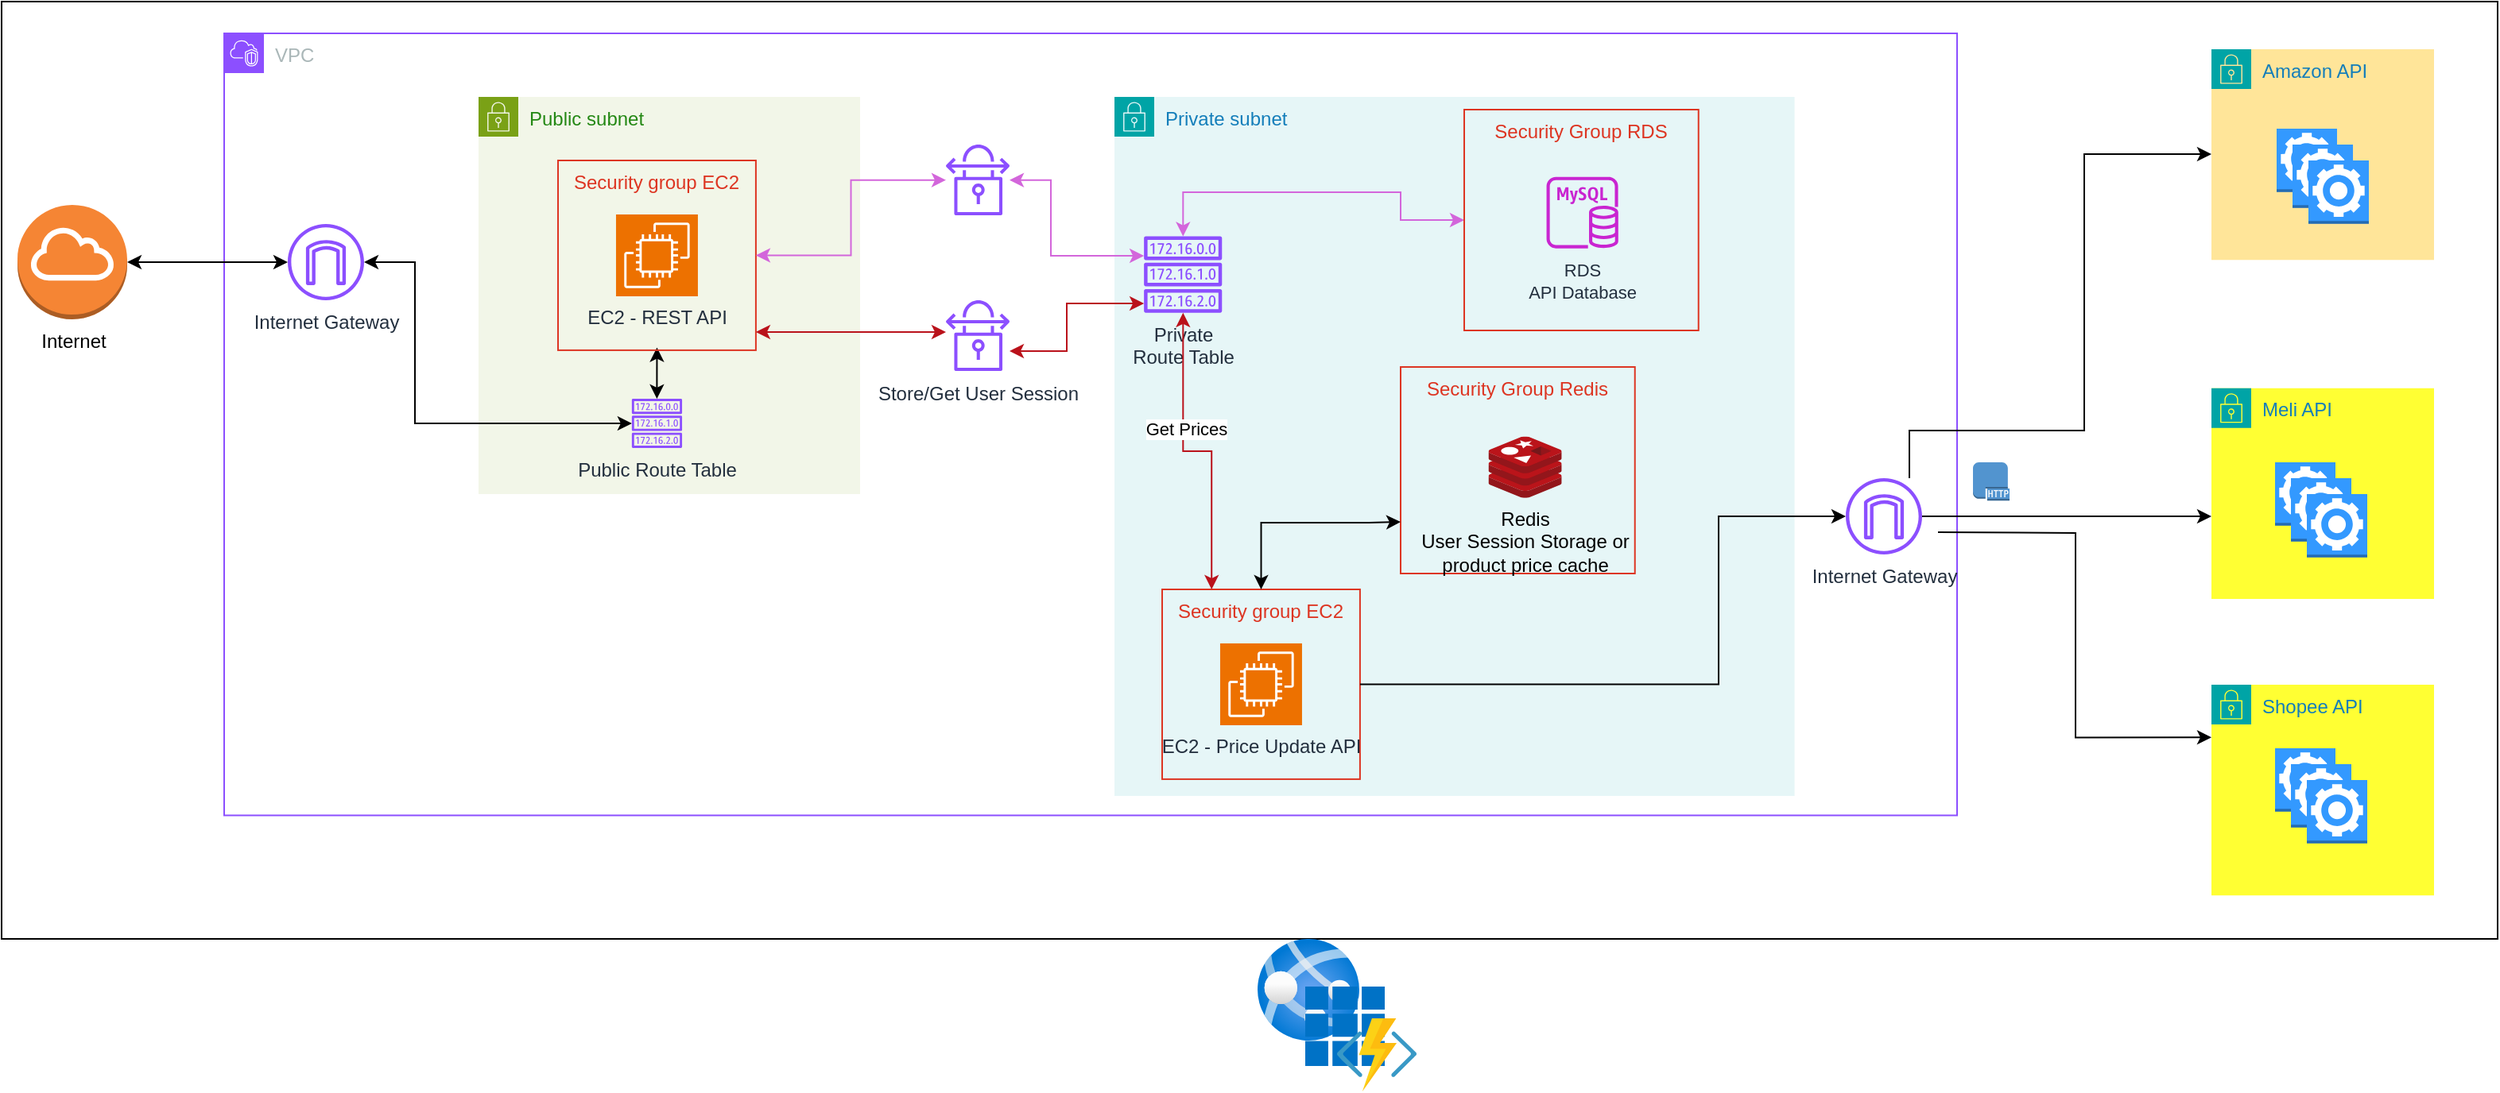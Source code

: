 <mxfile version="24.7.17" pages="2">
  <diagram name="Copy of Página-1" id="vvUramcGbmhrqCRNin2m">
    <mxGraphModel dx="2245" dy="838" grid="1" gridSize="10" guides="1" tooltips="1" connect="1" arrows="1" fold="1" page="1" pageScale="1" pageWidth="827" pageHeight="1169" math="0" shadow="0">
      <root>
        <mxCell id="LavjUEa0YcaGuKOyNnuo-0" />
        <mxCell id="LavjUEa0YcaGuKOyNnuo-1" parent="LavjUEa0YcaGuKOyNnuo-0" />
        <mxCell id="LavjUEa0YcaGuKOyNnuo-2" value="" style="rounded=0;whiteSpace=wrap;html=1;" parent="LavjUEa0YcaGuKOyNnuo-1" vertex="1">
          <mxGeometry x="-180" y="20" width="1570" height="590" as="geometry" />
        </mxCell>
        <mxCell id="LavjUEa0YcaGuKOyNnuo-3" value="VPC" style="points=[[0,0],[0.25,0],[0.5,0],[0.75,0],[1,0],[1,0.25],[1,0.5],[1,0.75],[1,1],[0.75,1],[0.5,1],[0.25,1],[0,1],[0,0.75],[0,0.5],[0,0.25]];outlineConnect=0;gradientColor=none;html=1;whiteSpace=wrap;fontSize=12;fontStyle=0;container=1;pointerEvents=0;collapsible=0;recursiveResize=0;shape=mxgraph.aws4.group;grIcon=mxgraph.aws4.group_vpc2;strokeColor=#8C4FFF;fillColor=default;verticalAlign=top;align=left;spacingLeft=30;fontColor=#AAB7B8;dashed=0;" parent="LavjUEa0YcaGuKOyNnuo-1" vertex="1">
          <mxGeometry x="-40" y="40" width="1090" height="492.26" as="geometry" />
        </mxCell>
        <mxCell id="LavjUEa0YcaGuKOyNnuo-4" value="Public subnet" style="points=[[0,0],[0.25,0],[0.5,0],[0.75,0],[1,0],[1,0.25],[1,0.5],[1,0.75],[1,1],[0.75,1],[0.5,1],[0.25,1],[0,1],[0,0.75],[0,0.5],[0,0.25]];outlineConnect=0;gradientColor=none;html=1;whiteSpace=wrap;fontSize=12;fontStyle=0;container=0;pointerEvents=0;collapsible=0;recursiveResize=0;shape=mxgraph.aws4.group;grIcon=mxgraph.aws4.group_security_group;grStroke=0;strokeColor=#7AA116;fillColor=#F2F6E8;verticalAlign=top;align=left;spacingLeft=30;fontColor=#248814;dashed=0;" parent="LavjUEa0YcaGuKOyNnuo-3" vertex="1">
          <mxGeometry x="160" y="40" width="240" height="250" as="geometry" />
        </mxCell>
        <mxCell id="LavjUEa0YcaGuKOyNnuo-5" value="Internet Gateway" style="sketch=0;outlineConnect=0;fontColor=#232F3E;gradientColor=none;fillColor=#8C4FFF;strokeColor=none;dashed=0;verticalLabelPosition=bottom;verticalAlign=top;align=center;html=1;fontSize=12;fontStyle=0;aspect=fixed;pointerEvents=1;shape=mxgraph.aws4.internet_gateway;" parent="LavjUEa0YcaGuKOyNnuo-3" vertex="1">
          <mxGeometry x="40" y="120" width="48" height="48" as="geometry" />
        </mxCell>
        <mxCell id="LavjUEa0YcaGuKOyNnuo-6" value="" style="edgeStyle=orthogonalEdgeStyle;rounded=0;orthogonalLoop=1;jettySize=auto;html=1;entryX=0.5;entryY=0.986;entryDx=0;entryDy=0;entryPerimeter=0;startArrow=classic;startFill=1;" parent="LavjUEa0YcaGuKOyNnuo-3" source="LavjUEa0YcaGuKOyNnuo-8" target="LavjUEa0YcaGuKOyNnuo-18" edge="1">
          <mxGeometry relative="1" as="geometry" />
        </mxCell>
        <mxCell id="LavjUEa0YcaGuKOyNnuo-7" value="" style="edgeStyle=orthogonalEdgeStyle;rounded=0;orthogonalLoop=1;jettySize=auto;html=1;startArrow=classic;startFill=1;" parent="LavjUEa0YcaGuKOyNnuo-3" source="LavjUEa0YcaGuKOyNnuo-8" target="LavjUEa0YcaGuKOyNnuo-5" edge="1">
          <mxGeometry relative="1" as="geometry">
            <mxPoint x="201.89" y="245.485" as="targetPoint" />
            <Array as="points">
              <mxPoint x="120" y="246" />
              <mxPoint x="120" y="144" />
            </Array>
          </mxGeometry>
        </mxCell>
        <mxCell id="LavjUEa0YcaGuKOyNnuo-8" value="Public Route Table" style="sketch=0;outlineConnect=0;fontColor=#232F3E;gradientColor=none;fillColor=#8C4FFF;strokeColor=none;dashed=0;verticalLabelPosition=bottom;verticalAlign=top;align=center;html=1;fontSize=12;fontStyle=0;aspect=fixed;pointerEvents=1;shape=mxgraph.aws4.route_table;" parent="LavjUEa0YcaGuKOyNnuo-3" vertex="1">
          <mxGeometry x="256.34" y="230" width="31.78" height="30.97" as="geometry" />
        </mxCell>
        <mxCell id="LavjUEa0YcaGuKOyNnuo-9" value="" style="group" parent="LavjUEa0YcaGuKOyNnuo-3" vertex="1" connectable="0">
          <mxGeometry x="560" y="40" width="427.78" height="440" as="geometry" />
        </mxCell>
        <mxCell id="LavjUEa0YcaGuKOyNnuo-10" value="Private subnet" style="points=[[0,0],[0.25,0],[0.5,0],[0.75,0],[1,0],[1,0.25],[1,0.5],[1,0.75],[1,1],[0.75,1],[0.5,1],[0.25,1],[0,1],[0,0.75],[0,0.5],[0,0.25]];outlineConnect=0;gradientColor=none;html=1;whiteSpace=wrap;fontSize=12;fontStyle=0;container=0;pointerEvents=0;collapsible=0;recursiveResize=0;shape=mxgraph.aws4.group;grIcon=mxgraph.aws4.group_security_group;grStroke=0;strokeColor=#00A4A6;fillColor=#E6F6F7;verticalAlign=top;align=left;spacingLeft=30;fontColor=#147EBA;dashed=0;" parent="LavjUEa0YcaGuKOyNnuo-9" vertex="1">
          <mxGeometry width="427.78" height="440" as="geometry" />
        </mxCell>
        <mxCell id="LavjUEa0YcaGuKOyNnuo-11" value="" style="edgeStyle=orthogonalEdgeStyle;rounded=0;orthogonalLoop=1;jettySize=auto;html=1;entryX=0;entryY=0.5;entryDx=0;entryDy=0;startArrow=classic;startFill=1;strokeColor=#d366db;" parent="LavjUEa0YcaGuKOyNnuo-9" source="LavjUEa0YcaGuKOyNnuo-12" target="LavjUEa0YcaGuKOyNnuo-14" edge="1">
          <mxGeometry relative="1" as="geometry">
            <Array as="points">
              <mxPoint x="43" y="60" />
              <mxPoint x="180" y="60" />
            </Array>
          </mxGeometry>
        </mxCell>
        <mxCell id="LavjUEa0YcaGuKOyNnuo-12" value="Private &lt;br&gt;Route Table" style="sketch=0;outlineConnect=0;fontColor=#232F3E;gradientColor=none;fillColor=#8C4FFF;strokeColor=none;dashed=0;verticalLabelPosition=bottom;verticalAlign=top;align=center;html=1;fontSize=12;fontStyle=0;aspect=fixed;pointerEvents=1;shape=mxgraph.aws4.route_table;points=[];" parent="LavjUEa0YcaGuKOyNnuo-9" vertex="1">
          <mxGeometry x="18.421" y="87.79" width="49.35" height="48.088" as="geometry" />
        </mxCell>
        <mxCell id="LavjUEa0YcaGuKOyNnuo-13" value="" style="group" parent="LavjUEa0YcaGuKOyNnuo-9" vertex="1" connectable="0">
          <mxGeometry x="219.997" y="20.0" width="176.842" height="131.34" as="geometry" />
        </mxCell>
        <mxCell id="LavjUEa0YcaGuKOyNnuo-14" value="Security Group RDS" style="fillColor=none;strokeColor=#DD3522;verticalAlign=top;fontStyle=0;fontColor=#DD3522;whiteSpace=wrap;html=1;" parent="LavjUEa0YcaGuKOyNnuo-13" vertex="1">
          <mxGeometry y="-12" width="147.368" height="139" as="geometry" />
        </mxCell>
        <mxCell id="LavjUEa0YcaGuKOyNnuo-15" value="&lt;font style=&quot;font-size: 11px;&quot;&gt;RDS &lt;br&gt;API Database&lt;/font&gt;" style="sketch=0;outlineConnect=0;fontColor=#232F3E;gradientColor=none;fillColor=#C925D1;strokeColor=none;dashed=0;verticalLabelPosition=bottom;verticalAlign=top;align=center;html=1;fontSize=12;fontStyle=0;aspect=fixed;pointerEvents=1;shape=mxgraph.aws4.rds_mysql_instance;" parent="LavjUEa0YcaGuKOyNnuo-13" vertex="1">
          <mxGeometry x="51.771" y="30.264" width="45.132" height="45.132" as="geometry" />
        </mxCell>
        <mxCell id="cc2oBQzD4yiiqLEr-VID-1" value="" style="group" parent="LavjUEa0YcaGuKOyNnuo-9" vertex="1" connectable="0">
          <mxGeometry x="179.996" y="180" width="175" height="120" as="geometry" />
        </mxCell>
        <mxCell id="cc2oBQzD4yiiqLEr-VID-2" value="Security Group Redis" style="fillColor=none;strokeColor=#DD3522;verticalAlign=top;fontStyle=0;fontColor=#DD3522;whiteSpace=wrap;html=1;" parent="cc2oBQzD4yiiqLEr-VID-1" vertex="1">
          <mxGeometry y="-10" width="147.368" height="130" as="geometry" />
        </mxCell>
        <mxCell id="cc2oBQzD4yiiqLEr-VID-6" value="Redis&lt;div&gt;User Session Storage or&lt;br&gt;product price cache&lt;/div&gt;" style="image;sketch=0;aspect=fixed;html=1;points=[];align=center;fontSize=12;image=img/lib/mscae/Cache_Redis_Product.svg;labelBackgroundColor=none;" parent="cc2oBQzD4yiiqLEr-VID-1" vertex="1">
          <mxGeometry x="55.265" y="33.72" width="46.053" height="38.684" as="geometry" />
        </mxCell>
        <mxCell id="LavjUEa0YcaGuKOyNnuo-17" value="" style="group" parent="LavjUEa0YcaGuKOyNnuo-3" vertex="1" connectable="0">
          <mxGeometry x="210" y="80" width="150" height="119.45" as="geometry" />
        </mxCell>
        <mxCell id="LavjUEa0YcaGuKOyNnuo-18" value="Security group EC2" style="fillColor=none;strokeColor=#DD3522;verticalAlign=top;fontStyle=0;fontColor=#DD3522;whiteSpace=wrap;html=1;" parent="LavjUEa0YcaGuKOyNnuo-17" vertex="1">
          <mxGeometry width="124.45" height="119.45" as="geometry" />
        </mxCell>
        <mxCell id="LavjUEa0YcaGuKOyNnuo-19" value="EC2 - REST API" style="sketch=0;points=[[0,0,0],[0.25,0,0],[0.5,0,0],[0.75,0,0],[1,0,0],[0,1,0],[0.25,1,0],[0.5,1,0],[0.75,1,0],[1,1,0],[0,0.25,0],[0,0.5,0],[0,0.75,0],[1,0.25,0],[1,0.5,0],[1,0.75,0]];outlineConnect=0;fontColor=#232F3E;fillColor=#ED7100;strokeColor=#ffffff;dashed=0;verticalLabelPosition=bottom;verticalAlign=top;align=center;html=1;fontSize=12;fontStyle=0;aspect=fixed;shape=mxgraph.aws4.resourceIcon;resIcon=mxgraph.aws4.ec2;" parent="LavjUEa0YcaGuKOyNnuo-17" vertex="1">
          <mxGeometry x="36.478" y="33.981" width="51.497" height="51.497" as="geometry" />
        </mxCell>
        <mxCell id="CtQMmVy4rFtMCwkE12QE-0" value="" style="shape=image;verticalLabelPosition=bottom;labelBackgroundColor=default;verticalAlign=top;aspect=fixed;imageAspect=0;image=https://miro.medium.com/v2/resize:fit:600/1*i2skbfmDsHayHhqPfwt6pA.png;" vertex="1" parent="LavjUEa0YcaGuKOyNnuo-17">
          <mxGeometry x="100" y="-20" width="50" height="50" as="geometry" />
        </mxCell>
        <mxCell id="LavjUEa0YcaGuKOyNnuo-20" value="" style="edgeStyle=orthogonalEdgeStyle;rounded=0;orthogonalLoop=1;jettySize=auto;html=1;strokeColor=#ba121b;align=center;verticalAlign=middle;fontFamily=Helvetica;fontSize=11;fontColor=default;labelBackgroundColor=default;startArrow=classic;startFill=1;endArrow=classic;endFill=1;" parent="LavjUEa0YcaGuKOyNnuo-3" source="CtQMmVy4rFtMCwkE12QE-2" target="LavjUEa0YcaGuKOyNnuo-18" edge="1">
          <mxGeometry relative="1" as="geometry">
            <Array as="points">
              <mxPoint x="360" y="188" />
              <mxPoint x="360" y="188" />
            </Array>
          </mxGeometry>
        </mxCell>
        <mxCell id="LavjUEa0YcaGuKOyNnuo-21" value="" style="edgeStyle=orthogonalEdgeStyle;rounded=0;orthogonalLoop=1;jettySize=auto;html=1;strokeColor=#d366db;align=center;verticalAlign=middle;fontFamily=Helvetica;fontSize=11;fontColor=default;labelBackgroundColor=default;startArrow=classic;startFill=1;endArrow=classic;" parent="LavjUEa0YcaGuKOyNnuo-3" source="LavjUEa0YcaGuKOyNnuo-22" target="LavjUEa0YcaGuKOyNnuo-12" edge="1">
          <mxGeometry relative="1" as="geometry">
            <Array as="points">
              <mxPoint x="520" y="92" />
              <mxPoint x="520" y="140" />
            </Array>
          </mxGeometry>
        </mxCell>
        <mxCell id="CtQMmVy4rFtMCwkE12QE-1" value="" style="edgeStyle=orthogonalEdgeStyle;rounded=0;orthogonalLoop=1;jettySize=auto;html=1;entryX=1;entryY=0.5;entryDx=0;entryDy=0;strokeColor=#d366db;align=center;verticalAlign=middle;fontFamily=Helvetica;fontSize=11;fontColor=default;labelBackgroundColor=default;startArrow=classic;startFill=1;endArrow=classic;" edge="1" parent="LavjUEa0YcaGuKOyNnuo-3" source="LavjUEa0YcaGuKOyNnuo-22" target="LavjUEa0YcaGuKOyNnuo-18">
          <mxGeometry relative="1" as="geometry" />
        </mxCell>
        <mxCell id="LavjUEa0YcaGuKOyNnuo-22" value="" style="sketch=0;outlineConnect=0;fontColor=#232F3E;gradientColor=none;fillColor=#8C4FFF;strokeColor=none;dashed=0;verticalLabelPosition=bottom;verticalAlign=top;align=center;html=1;fontSize=12;fontStyle=0;aspect=fixed;pointerEvents=1;shape=mxgraph.aws4.vpn_connection;" parent="LavjUEa0YcaGuKOyNnuo-3" vertex="1">
          <mxGeometry x="454" y="70.0" width="40" height="44.57" as="geometry" />
        </mxCell>
        <mxCell id="CtQMmVy4rFtMCwkE12QE-2" value="Store/Get User Session" style="sketch=0;outlineConnect=0;fontColor=#232F3E;gradientColor=none;fillColor=#8C4FFF;strokeColor=none;dashed=0;verticalLabelPosition=bottom;verticalAlign=top;align=center;html=1;fontSize=12;fontStyle=0;aspect=fixed;pointerEvents=1;shape=mxgraph.aws4.vpn_connection;" vertex="1" parent="LavjUEa0YcaGuKOyNnuo-3">
          <mxGeometry x="454" y="168.0" width="40" height="44.57" as="geometry" />
        </mxCell>
        <mxCell id="CtQMmVy4rFtMCwkE12QE-3" value="" style="edgeStyle=orthogonalEdgeStyle;rounded=0;orthogonalLoop=1;jettySize=auto;html=1;startArrow=classic;startFill=1;endArrow=classic;endFill=1;strokeColor=#ba121b;" edge="1" parent="LavjUEa0YcaGuKOyNnuo-3" source="LavjUEa0YcaGuKOyNnuo-12" target="CtQMmVy4rFtMCwkE12QE-2">
          <mxGeometry relative="1" as="geometry">
            <mxPoint x="539" y="192" as="sourcePoint" />
            <mxPoint x="294" y="230" as="targetPoint" />
            <Array as="points">
              <mxPoint x="530" y="170" />
              <mxPoint x="530" y="200" />
            </Array>
          </mxGeometry>
        </mxCell>
        <mxCell id="LavjUEa0YcaGuKOyNnuo-23" value="" style="edgeStyle=orthogonalEdgeStyle;rounded=0;orthogonalLoop=1;jettySize=auto;html=1;startArrow=classic;startFill=1;" parent="LavjUEa0YcaGuKOyNnuo-1" source="LavjUEa0YcaGuKOyNnuo-24" target="LavjUEa0YcaGuKOyNnuo-5" edge="1">
          <mxGeometry relative="1" as="geometry">
            <mxPoint x="-61" y="226" as="targetPoint" />
          </mxGeometry>
        </mxCell>
        <mxCell id="LavjUEa0YcaGuKOyNnuo-24" value="Internet" style="outlineConnect=0;dashed=0;verticalLabelPosition=bottom;verticalAlign=top;align=center;html=1;shape=mxgraph.aws3.internet_gateway;fillColor=#F58534;gradientColor=none;" parent="LavjUEa0YcaGuKOyNnuo-1" vertex="1">
          <mxGeometry x="-170" y="148" width="69" height="72" as="geometry" />
        </mxCell>
        <mxCell id="CtQMmVy4rFtMCwkE12QE-13" value="" style="outlineConnect=0;dashed=0;verticalLabelPosition=bottom;verticalAlign=top;align=center;html=1;shape=mxgraph.aws3.http_protocol;fillColor=#5294CF;gradientColor=none;" vertex="1" parent="LavjUEa0YcaGuKOyNnuo-1">
          <mxGeometry x="1060" y="310" width="23" height="24.09" as="geometry" />
        </mxCell>
        <mxCell id="CtQMmVy4rFtMCwkE12QE-25" value="Amazon API" style="points=[[0,0],[0.25,0],[0.5,0],[0.75,0],[1,0],[1,0.25],[1,0.5],[1,0.75],[1,1],[0.75,1],[0.5,1],[0.25,1],[0,1],[0,0.75],[0,0.5],[0,0.25]];outlineConnect=0;gradientColor=none;html=1;whiteSpace=wrap;fontSize=12;fontStyle=0;container=0;pointerEvents=0;collapsible=0;recursiveResize=0;shape=mxgraph.aws4.group;grIcon=mxgraph.aws4.group_security_group;grStroke=0;strokeColor=#00A4A6;fillColor=#FFE599;verticalAlign=top;align=left;spacingLeft=30;fontColor=#147EBA;dashed=0;" vertex="1" parent="LavjUEa0YcaGuKOyNnuo-1">
          <mxGeometry x="1210" y="50" width="140" height="132.63" as="geometry" />
        </mxCell>
        <mxCell id="CtQMmVy4rFtMCwkE12QE-26" value="Meli API" style="points=[[0,0],[0.25,0],[0.5,0],[0.75,0],[1,0],[1,0.25],[1,0.5],[1,0.75],[1,1],[0.75,1],[0.5,1],[0.25,1],[0,1],[0,0.75],[0,0.5],[0,0.25]];outlineConnect=0;gradientColor=none;html=1;whiteSpace=wrap;fontSize=12;fontStyle=0;container=0;pointerEvents=0;collapsible=0;recursiveResize=0;shape=mxgraph.aws4.group;grIcon=mxgraph.aws4.group_security_group;grStroke=0;strokeColor=#00A4A6;fillColor=#FFFF33;verticalAlign=top;align=left;spacingLeft=30;fontColor=#147EBA;dashed=0;" vertex="1" parent="LavjUEa0YcaGuKOyNnuo-1">
          <mxGeometry x="1210" y="263.37" width="140" height="132.63" as="geometry" />
        </mxCell>
        <mxCell id="CtQMmVy4rFtMCwkE12QE-28" value="" style="group" vertex="1" connectable="0" parent="LavjUEa0YcaGuKOyNnuo-1">
          <mxGeometry x="550" y="390" width="150" height="119.45" as="geometry" />
        </mxCell>
        <mxCell id="CtQMmVy4rFtMCwkE12QE-29" value="Security group EC2" style="fillColor=none;strokeColor=#DD3522;verticalAlign=top;fontStyle=0;fontColor=#DD3522;whiteSpace=wrap;html=1;" vertex="1" parent="CtQMmVy4rFtMCwkE12QE-28">
          <mxGeometry width="124.45" height="119.45" as="geometry" />
        </mxCell>
        <mxCell id="CtQMmVy4rFtMCwkE12QE-30" value="EC2 - Price Update API" style="sketch=0;points=[[0,0,0],[0.25,0,0],[0.5,0,0],[0.75,0,0],[1,0,0],[0,1,0],[0.25,1,0],[0.5,1,0],[0.75,1,0],[1,1,0],[0,0.25,0],[0,0.5,0],[0,0.75,0],[1,0.25,0],[1,0.5,0],[1,0.75,0]];outlineConnect=0;fontColor=#232F3E;fillColor=#ED7100;strokeColor=#ffffff;dashed=0;verticalLabelPosition=bottom;verticalAlign=top;align=center;html=1;fontSize=12;fontStyle=0;aspect=fixed;shape=mxgraph.aws4.resourceIcon;resIcon=mxgraph.aws4.ec2;" vertex="1" parent="CtQMmVy4rFtMCwkE12QE-28">
          <mxGeometry x="36.478" y="33.981" width="51.497" height="51.497" as="geometry" />
        </mxCell>
        <mxCell id="CtQMmVy4rFtMCwkE12QE-31" value="" style="shape=image;verticalLabelPosition=bottom;labelBackgroundColor=default;verticalAlign=top;aspect=fixed;imageAspect=0;image=https://miro.medium.com/v2/resize:fit:600/1*i2skbfmDsHayHhqPfwt6pA.png;" vertex="1" parent="CtQMmVy4rFtMCwkE12QE-28">
          <mxGeometry x="100" y="-20" width="50" height="50" as="geometry" />
        </mxCell>
        <mxCell id="CtQMmVy4rFtMCwkE12QE-34" value="" style="edgeStyle=orthogonalEdgeStyle;rounded=0;orthogonalLoop=1;jettySize=auto;html=1;" edge="1" parent="LavjUEa0YcaGuKOyNnuo-1" source="CtQMmVy4rFtMCwkE12QE-32" target="CtQMmVy4rFtMCwkE12QE-26">
          <mxGeometry relative="1" as="geometry">
            <mxPoint x="1108" y="344" as="targetPoint" />
            <Array as="points">
              <mxPoint x="1160" y="344" />
              <mxPoint x="1160" y="344" />
            </Array>
          </mxGeometry>
        </mxCell>
        <mxCell id="CtQMmVy4rFtMCwkE12QE-32" value="Internet Gateway" style="sketch=0;outlineConnect=0;fontColor=#232F3E;gradientColor=none;fillColor=#8C4FFF;strokeColor=none;dashed=0;verticalLabelPosition=bottom;verticalAlign=top;align=center;html=1;fontSize=12;fontStyle=0;aspect=fixed;pointerEvents=1;shape=mxgraph.aws4.internet_gateway;" vertex="1" parent="LavjUEa0YcaGuKOyNnuo-1">
          <mxGeometry x="980" y="320" width="48" height="48" as="geometry" />
        </mxCell>
        <mxCell id="CtQMmVy4rFtMCwkE12QE-33" value="" style="edgeStyle=orthogonalEdgeStyle;rounded=0;orthogonalLoop=1;jettySize=auto;html=1;" edge="1" parent="LavjUEa0YcaGuKOyNnuo-1" source="CtQMmVy4rFtMCwkE12QE-29" target="CtQMmVy4rFtMCwkE12QE-32">
          <mxGeometry relative="1" as="geometry">
            <mxPoint x="754.45" y="449.725" as="targetPoint" />
            <Array as="points">
              <mxPoint x="900" y="450" />
              <mxPoint x="900" y="344" />
            </Array>
          </mxGeometry>
        </mxCell>
        <mxCell id="CtQMmVy4rFtMCwkE12QE-35" value="" style="edgeStyle=orthogonalEdgeStyle;rounded=0;orthogonalLoop=1;jettySize=auto;html=1;" edge="1" parent="LavjUEa0YcaGuKOyNnuo-1" source="CtQMmVy4rFtMCwkE12QE-32" target="CtQMmVy4rFtMCwkE12QE-25">
          <mxGeometry relative="1" as="geometry">
            <mxPoint x="1210" y="340" as="targetPoint" />
            <mxPoint x="1038" y="354" as="sourcePoint" />
            <Array as="points">
              <mxPoint x="1020" y="290" />
              <mxPoint x="1130" y="290" />
              <mxPoint x="1130" y="116" />
            </Array>
          </mxGeometry>
        </mxCell>
        <mxCell id="CtQMmVy4rFtMCwkE12QE-36" value="Shopee API" style="points=[[0,0],[0.25,0],[0.5,0],[0.75,0],[1,0],[1,0.25],[1,0.5],[1,0.75],[1,1],[0.75,1],[0.5,1],[0.25,1],[0,1],[0,0.75],[0,0.5],[0,0.25]];outlineConnect=0;gradientColor=none;html=1;whiteSpace=wrap;fontSize=12;fontStyle=0;container=0;pointerEvents=0;collapsible=0;recursiveResize=0;shape=mxgraph.aws4.group;grIcon=mxgraph.aws4.group_security_group;grStroke=0;strokeColor=#00A4A6;fillColor=#FFFF33;verticalAlign=top;align=left;spacingLeft=30;fontColor=#147EBA;dashed=0;" vertex="1" parent="LavjUEa0YcaGuKOyNnuo-1">
          <mxGeometry x="1210" y="450" width="140" height="132.63" as="geometry" />
        </mxCell>
        <mxCell id="CtQMmVy4rFtMCwkE12QE-37" value="" style="edgeStyle=orthogonalEdgeStyle;rounded=0;orthogonalLoop=1;jettySize=auto;html=1;entryX=0;entryY=0.25;entryDx=0;entryDy=0;" edge="1" parent="LavjUEa0YcaGuKOyNnuo-1" target="CtQMmVy4rFtMCwkE12QE-36">
          <mxGeometry relative="1" as="geometry">
            <mxPoint x="1220" y="354" as="targetPoint" />
            <mxPoint x="1038" y="354" as="sourcePoint" />
          </mxGeometry>
        </mxCell>
        <mxCell id="CtQMmVy4rFtMCwkE12QE-38" value="" style="edgeStyle=orthogonalEdgeStyle;rounded=0;orthogonalLoop=1;jettySize=auto;html=1;entryX=0;entryY=0.75;entryDx=0;entryDy=0;startArrow=classic;startFill=1;" edge="1" parent="LavjUEa0YcaGuKOyNnuo-1" source="CtQMmVy4rFtMCwkE12QE-29" target="cc2oBQzD4yiiqLEr-VID-2">
          <mxGeometry relative="1" as="geometry">
            <mxPoint x="612.225" y="310" as="targetPoint" />
            <Array as="points">
              <mxPoint x="612" y="348" />
              <mxPoint x="680" y="348" />
            </Array>
          </mxGeometry>
        </mxCell>
        <mxCell id="CtQMmVy4rFtMCwkE12QE-39" value="" style="image;aspect=fixed;html=1;points=[];align=center;fontSize=12;image=img/lib/azure2/app_services/App_Services.svg;" vertex="1" parent="LavjUEa0YcaGuKOyNnuo-1">
          <mxGeometry x="610" y="610" width="64" height="64" as="geometry" />
        </mxCell>
        <mxCell id="CtQMmVy4rFtMCwkE12QE-42" value="" style="image;sketch=0;aspect=fixed;html=1;points=[];align=center;fontSize=12;image=img/lib/mscae/Client_Apps.svg;" vertex="1" parent="LavjUEa0YcaGuKOyNnuo-1">
          <mxGeometry x="640" y="640" width="50" height="50" as="geometry" />
        </mxCell>
        <mxCell id="CtQMmVy4rFtMCwkE12QE-45" value="" style="image;sketch=0;aspect=fixed;html=1;points=[];align=center;fontSize=12;image=img/lib/mscae/Functions.svg;" vertex="1" parent="LavjUEa0YcaGuKOyNnuo-1">
          <mxGeometry x="660" y="660" width="50" height="46" as="geometry" />
        </mxCell>
        <mxCell id="CtQMmVy4rFtMCwkE12QE-49" value="" style="group" vertex="1" connectable="0" parent="LavjUEa0YcaGuKOyNnuo-1">
          <mxGeometry x="1251" y="100" width="58" height="59.9" as="geometry" />
        </mxCell>
        <mxCell id="CtQMmVy4rFtMCwkE12QE-46" value="" style="outlineConnect=0;dashed=0;verticalLabelPosition=bottom;verticalAlign=top;align=center;html=1;shape=mxgraph.aws3.worker;fillColor=#3399FF;gradientColor=none;" vertex="1" parent="CtQMmVy4rFtMCwkE12QE-49">
          <mxGeometry width="38" height="39.9" as="geometry" />
        </mxCell>
        <mxCell id="CtQMmVy4rFtMCwkE12QE-47" value="" style="outlineConnect=0;dashed=0;verticalLabelPosition=bottom;verticalAlign=top;align=center;html=1;shape=mxgraph.aws3.worker;fillColor=#3399FF;gradientColor=none;" vertex="1" parent="CtQMmVy4rFtMCwkE12QE-49">
          <mxGeometry x="10" y="10" width="38" height="39.9" as="geometry" />
        </mxCell>
        <mxCell id="CtQMmVy4rFtMCwkE12QE-48" value="" style="outlineConnect=0;dashed=0;verticalLabelPosition=bottom;verticalAlign=top;align=center;html=1;shape=mxgraph.aws3.worker;fillColor=#3399FF;gradientColor=none;" vertex="1" parent="CtQMmVy4rFtMCwkE12QE-49">
          <mxGeometry x="20" y="20" width="38" height="39.9" as="geometry" />
        </mxCell>
        <mxCell id="CtQMmVy4rFtMCwkE12QE-50" value="" style="group" vertex="1" connectable="0" parent="LavjUEa0YcaGuKOyNnuo-1">
          <mxGeometry x="1250" y="310" width="58" height="59.9" as="geometry" />
        </mxCell>
        <mxCell id="CtQMmVy4rFtMCwkE12QE-51" value="" style="outlineConnect=0;dashed=0;verticalLabelPosition=bottom;verticalAlign=top;align=center;html=1;shape=mxgraph.aws3.worker;fillColor=#3399FF;gradientColor=none;" vertex="1" parent="CtQMmVy4rFtMCwkE12QE-50">
          <mxGeometry width="38" height="39.9" as="geometry" />
        </mxCell>
        <mxCell id="CtQMmVy4rFtMCwkE12QE-52" value="" style="outlineConnect=0;dashed=0;verticalLabelPosition=bottom;verticalAlign=top;align=center;html=1;shape=mxgraph.aws3.worker;fillColor=#3399FF;gradientColor=none;" vertex="1" parent="CtQMmVy4rFtMCwkE12QE-50">
          <mxGeometry x="10" y="10" width="38" height="39.9" as="geometry" />
        </mxCell>
        <mxCell id="CtQMmVy4rFtMCwkE12QE-53" value="" style="outlineConnect=0;dashed=0;verticalLabelPosition=bottom;verticalAlign=top;align=center;html=1;shape=mxgraph.aws3.worker;fillColor=#3399FF;gradientColor=none;" vertex="1" parent="CtQMmVy4rFtMCwkE12QE-50">
          <mxGeometry x="20" y="20" width="38" height="39.9" as="geometry" />
        </mxCell>
        <mxCell id="CtQMmVy4rFtMCwkE12QE-54" value="" style="group" vertex="1" connectable="0" parent="LavjUEa0YcaGuKOyNnuo-1">
          <mxGeometry x="1250" y="490" width="58" height="59.9" as="geometry" />
        </mxCell>
        <mxCell id="CtQMmVy4rFtMCwkE12QE-55" value="" style="outlineConnect=0;dashed=0;verticalLabelPosition=bottom;verticalAlign=top;align=center;html=1;shape=mxgraph.aws3.worker;fillColor=#3399FF;gradientColor=none;" vertex="1" parent="CtQMmVy4rFtMCwkE12QE-54">
          <mxGeometry width="38" height="39.9" as="geometry" />
        </mxCell>
        <mxCell id="CtQMmVy4rFtMCwkE12QE-56" value="" style="outlineConnect=0;dashed=0;verticalLabelPosition=bottom;verticalAlign=top;align=center;html=1;shape=mxgraph.aws3.worker;fillColor=#3399FF;gradientColor=none;" vertex="1" parent="CtQMmVy4rFtMCwkE12QE-54">
          <mxGeometry x="10" y="10" width="38" height="39.9" as="geometry" />
        </mxCell>
        <mxCell id="CtQMmVy4rFtMCwkE12QE-57" value="" style="outlineConnect=0;dashed=0;verticalLabelPosition=bottom;verticalAlign=top;align=center;html=1;shape=mxgraph.aws3.worker;fillColor=#3399FF;gradientColor=none;" vertex="1" parent="CtQMmVy4rFtMCwkE12QE-54">
          <mxGeometry x="20" y="20" width="38" height="39.9" as="geometry" />
        </mxCell>
        <mxCell id="cc2oBQzD4yiiqLEr-VID-7" value="" style="edgeStyle=orthogonalEdgeStyle;rounded=0;orthogonalLoop=1;jettySize=auto;html=1;entryX=0.25;entryY=0;entryDx=0;entryDy=0;startArrow=classic;startFill=1;strokeColor=#ba121b;align=center;verticalAlign=middle;fontFamily=Helvetica;fontSize=11;fontColor=default;labelBackgroundColor=default;endArrow=classic;endFill=1;" parent="LavjUEa0YcaGuKOyNnuo-1" source="LavjUEa0YcaGuKOyNnuo-12" target="CtQMmVy4rFtMCwkE12QE-29" edge="1">
          <mxGeometry relative="1" as="geometry">
            <mxPoint x="578.947" y="194" as="sourcePoint" />
            <mxPoint x="677.5" y="195" as="targetPoint" />
          </mxGeometry>
        </mxCell>
        <mxCell id="CtQMmVy4rFtMCwkE12QE-58" value="Get Prices" style="edgeLabel;html=1;align=center;verticalAlign=middle;resizable=0;points=[];" vertex="1" connectable="0" parent="cc2oBQzD4yiiqLEr-VID-7">
          <mxGeometry x="-0.238" y="2" relative="1" as="geometry">
            <mxPoint as="offset" />
          </mxGeometry>
        </mxCell>
      </root>
    </mxGraphModel>
  </diagram>
  <diagram name="Página-1" id="ONS-rPQzBSZ89SATWgAL">
    <mxGraphModel dx="1765" dy="658" grid="1" gridSize="10" guides="1" tooltips="1" connect="1" arrows="1" fold="1" page="1" pageScale="1" pageWidth="827" pageHeight="1169" math="0" shadow="0">
      <root>
        <mxCell id="0" />
        <mxCell id="1" parent="0" />
        <mxCell id="CQoweN00I3IKvNDTTNp9-1" value="" style="rounded=0;whiteSpace=wrap;html=1;" parent="1" vertex="1">
          <mxGeometry x="-200" width="1010" height="400" as="geometry" />
        </mxCell>
        <mxCell id="sr-O2cDhQad6UB2QTniR-1" value="VPC" style="points=[[0,0],[0.25,0],[0.5,0],[0.75,0],[1,0],[1,0.25],[1,0.5],[1,0.75],[1,1],[0.75,1],[0.5,1],[0.25,1],[0,1],[0,0.75],[0,0.5],[0,0.25]];outlineConnect=0;gradientColor=none;html=1;whiteSpace=wrap;fontSize=12;fontStyle=0;container=1;pointerEvents=0;collapsible=0;recursiveResize=0;shape=mxgraph.aws4.group;grIcon=mxgraph.aws4.group_vpc2;strokeColor=#8C4FFF;fillColor=default;verticalAlign=top;align=left;spacingLeft=30;fontColor=#AAB7B8;dashed=0;" parent="1" vertex="1">
          <mxGeometry x="-40" y="40" width="800" height="320" as="geometry" />
        </mxCell>
        <mxCell id="sr-O2cDhQad6UB2QTniR-2" value="Public subnet" style="points=[[0,0],[0.25,0],[0.5,0],[0.75,0],[1,0],[1,0.25],[1,0.5],[1,0.75],[1,1],[0.75,1],[0.5,1],[0.25,1],[0,1],[0,0.75],[0,0.5],[0,0.25]];outlineConnect=0;gradientColor=none;html=1;whiteSpace=wrap;fontSize=12;fontStyle=0;container=0;pointerEvents=0;collapsible=0;recursiveResize=0;shape=mxgraph.aws4.group;grIcon=mxgraph.aws4.group_security_group;grStroke=0;strokeColor=#7AA116;fillColor=#F2F6E8;verticalAlign=top;align=left;spacingLeft=30;fontColor=#248814;dashed=0;" parent="sr-O2cDhQad6UB2QTniR-1" vertex="1">
          <mxGeometry x="160" y="40" width="240" height="240" as="geometry" />
        </mxCell>
        <mxCell id="sr-O2cDhQad6UB2QTniR-8" value="Internet Gateway" style="sketch=0;outlineConnect=0;fontColor=#232F3E;gradientColor=none;fillColor=#8C4FFF;strokeColor=none;dashed=0;verticalLabelPosition=bottom;verticalAlign=top;align=center;html=1;fontSize=12;fontStyle=0;aspect=fixed;pointerEvents=1;shape=mxgraph.aws4.internet_gateway;" parent="sr-O2cDhQad6UB2QTniR-1" vertex="1">
          <mxGeometry x="40" y="120" width="48" height="48" as="geometry" />
        </mxCell>
        <mxCell id="sr-O2cDhQad6UB2QTniR-25" value="" style="edgeStyle=orthogonalEdgeStyle;rounded=0;orthogonalLoop=1;jettySize=auto;html=1;entryX=0.5;entryY=0.986;entryDx=0;entryDy=0;entryPerimeter=0;startArrow=classic;startFill=1;" parent="sr-O2cDhQad6UB2QTniR-1" source="sr-O2cDhQad6UB2QTniR-6" target="sr-O2cDhQad6UB2QTniR-9" edge="1">
          <mxGeometry relative="1" as="geometry" />
        </mxCell>
        <mxCell id="sr-O2cDhQad6UB2QTniR-26" value="" style="edgeStyle=orthogonalEdgeStyle;rounded=0;orthogonalLoop=1;jettySize=auto;html=1;startArrow=classic;startFill=1;" parent="sr-O2cDhQad6UB2QTniR-1" source="sr-O2cDhQad6UB2QTniR-6" target="sr-O2cDhQad6UB2QTniR-8" edge="1">
          <mxGeometry relative="1" as="geometry">
            <mxPoint x="201.89" y="245.485" as="targetPoint" />
            <Array as="points">
              <mxPoint x="120" y="246" />
              <mxPoint x="120" y="144" />
            </Array>
          </mxGeometry>
        </mxCell>
        <mxCell id="sr-O2cDhQad6UB2QTniR-6" value="Public Route Table" style="sketch=0;outlineConnect=0;fontColor=#232F3E;gradientColor=none;fillColor=#8C4FFF;strokeColor=none;dashed=0;verticalLabelPosition=bottom;verticalAlign=top;align=center;html=1;fontSize=12;fontStyle=0;aspect=fixed;pointerEvents=1;shape=mxgraph.aws4.route_table;" parent="sr-O2cDhQad6UB2QTniR-1" vertex="1">
          <mxGeometry x="256.34" y="230" width="31.78" height="30.97" as="geometry" />
        </mxCell>
        <mxCell id="sr-O2cDhQad6UB2QTniR-17" value="" style="group" parent="sr-O2cDhQad6UB2QTniR-1" vertex="1" connectable="0">
          <mxGeometry x="520" y="40.0" width="240.0" height="240" as="geometry" />
        </mxCell>
        <mxCell id="sr-O2cDhQad6UB2QTniR-3" value="Private subnet" style="points=[[0,0],[0.25,0],[0.5,0],[0.75,0],[1,0],[1,0.25],[1,0.5],[1,0.75],[1,1],[0.75,1],[0.5,1],[0.25,1],[0,1],[0,0.75],[0,0.5],[0,0.25]];outlineConnect=0;gradientColor=none;html=1;whiteSpace=wrap;fontSize=12;fontStyle=0;container=0;pointerEvents=0;collapsible=0;recursiveResize=0;shape=mxgraph.aws4.group;grIcon=mxgraph.aws4.group_security_group;grStroke=0;strokeColor=#00A4A6;fillColor=#E6F6F7;verticalAlign=top;align=left;spacingLeft=30;fontColor=#147EBA;dashed=0;" parent="sr-O2cDhQad6UB2QTniR-17" vertex="1">
          <mxGeometry width="240" height="240" as="geometry" />
        </mxCell>
        <mxCell id="sr-O2cDhQad6UB2QTniR-27" value="" style="edgeStyle=orthogonalEdgeStyle;rounded=0;orthogonalLoop=1;jettySize=auto;html=1;entryX=0.5;entryY=1;entryDx=0;entryDy=0;startArrow=classic;startFill=1;" parent="sr-O2cDhQad6UB2QTniR-17" source="sr-O2cDhQad6UB2QTniR-7" target="sr-O2cDhQad6UB2QTniR-12" edge="1">
          <mxGeometry relative="1" as="geometry" />
        </mxCell>
        <mxCell id="sr-O2cDhQad6UB2QTniR-7" value="Private Route Table" style="sketch=0;outlineConnect=0;fontColor=#232F3E;gradientColor=none;fillColor=#8C4FFF;strokeColor=none;dashed=0;verticalLabelPosition=bottom;verticalAlign=top;align=center;html=1;fontSize=12;fontStyle=0;aspect=fixed;pointerEvents=1;shape=mxgraph.aws4.route_table;" parent="sr-O2cDhQad6UB2QTniR-17" vertex="1">
          <mxGeometry x="108.55" y="190" width="34" height="33.13" as="geometry" />
        </mxCell>
        <mxCell id="sr-O2cDhQad6UB2QTniR-16" value="" style="group" parent="sr-O2cDhQad6UB2QTniR-17" vertex="1" connectable="0">
          <mxGeometry x="65.55" y="50.0" width="120" height="109.45" as="geometry" />
        </mxCell>
        <mxCell id="sr-O2cDhQad6UB2QTniR-12" value="Security group" style="fillColor=none;strokeColor=#DD3522;verticalAlign=top;fontStyle=0;fontColor=#DD3522;whiteSpace=wrap;html=1;" parent="sr-O2cDhQad6UB2QTniR-16" vertex="1">
          <mxGeometry y="-10" width="120" height="119.45" as="geometry" />
        </mxCell>
        <mxCell id="sr-O2cDhQad6UB2QTniR-5" value="&lt;font style=&quot;font-size: 11px;&quot;&gt;RDS &lt;br&gt;Database&lt;/font&gt;" style="sketch=0;outlineConnect=0;fontColor=#232F3E;gradientColor=none;fillColor=#C925D1;strokeColor=none;dashed=0;verticalLabelPosition=bottom;verticalAlign=top;align=center;html=1;fontSize=12;fontStyle=0;aspect=fixed;pointerEvents=1;shape=mxgraph.aws4.rds_mysql_instance;" parent="sr-O2cDhQad6UB2QTniR-16" vertex="1">
          <mxGeometry x="35.5" y="25.22" width="49" height="49" as="geometry" />
        </mxCell>
        <mxCell id="sr-O2cDhQad6UB2QTniR-13" value="" style="sketch=0;outlineConnect=0;fontColor=#232F3E;gradientColor=none;fillColor=#DD344C;strokeColor=none;dashed=0;verticalLabelPosition=bottom;verticalAlign=top;align=center;html=1;fontSize=12;fontStyle=0;aspect=fixed;pointerEvents=1;shape=mxgraph.aws4.permissions;" parent="sr-O2cDhQad6UB2QTniR-16" vertex="1">
          <mxGeometry x="1.137e-13" y="83.95" width="20.27" height="25.5" as="geometry" />
        </mxCell>
        <mxCell id="sr-O2cDhQad6UB2QTniR-18" value="" style="group" parent="sr-O2cDhQad6UB2QTniR-1" vertex="1" connectable="0">
          <mxGeometry x="210" y="80" width="150" height="119.45" as="geometry" />
        </mxCell>
        <mxCell id="sr-O2cDhQad6UB2QTniR-9" value="Security group" style="fillColor=none;strokeColor=#DD3522;verticalAlign=top;fontStyle=0;fontColor=#DD3522;whiteSpace=wrap;html=1;" parent="sr-O2cDhQad6UB2QTniR-18" vertex="1">
          <mxGeometry width="124.45" height="119.45" as="geometry" />
        </mxCell>
        <mxCell id="sr-O2cDhQad6UB2QTniR-4" value="EC2 Instance&lt;br&gt;REST API" style="sketch=0;points=[[0,0,0],[0.25,0,0],[0.5,0,0],[0.75,0,0],[1,0,0],[0,1,0],[0.25,1,0],[0.5,1,0],[0.75,1,0],[1,1,0],[0,0.25,0],[0,0.5,0],[0,0.75,0],[1,0.25,0],[1,0.5,0],[1,0.75,0]];outlineConnect=0;fontColor=#232F3E;fillColor=#ED7100;strokeColor=#ffffff;dashed=0;verticalLabelPosition=bottom;verticalAlign=top;align=center;html=1;fontSize=12;fontStyle=0;aspect=fixed;shape=mxgraph.aws4.resourceIcon;resIcon=mxgraph.aws4.ec2;" parent="sr-O2cDhQad6UB2QTniR-18" vertex="1">
          <mxGeometry x="36.478" y="33.981" width="51.497" height="51.497" as="geometry" />
        </mxCell>
        <mxCell id="SGCRF0wOQvu9H_UBHBl_-1" value="" style="shape=image;verticalLabelPosition=bottom;labelBackgroundColor=default;verticalAlign=top;aspect=fixed;imageAspect=0;image=https://miro.medium.com/v2/resize:fit:600/1*i2skbfmDsHayHhqPfwt6pA.png;" vertex="1" parent="sr-O2cDhQad6UB2QTniR-18">
          <mxGeometry x="100" y="-20" width="50" height="50" as="geometry" />
        </mxCell>
        <mxCell id="sr-O2cDhQad6UB2QTniR-23" value="" style="edgeStyle=orthogonalEdgeStyle;rounded=0;orthogonalLoop=1;jettySize=auto;html=1;" parent="sr-O2cDhQad6UB2QTniR-1" source="sr-O2cDhQad6UB2QTniR-22" target="sr-O2cDhQad6UB2QTniR-9" edge="1">
          <mxGeometry relative="1" as="geometry" />
        </mxCell>
        <mxCell id="sr-O2cDhQad6UB2QTniR-24" value="" style="edgeStyle=orthogonalEdgeStyle;rounded=0;orthogonalLoop=1;jettySize=auto;html=1;" parent="sr-O2cDhQad6UB2QTniR-1" source="sr-O2cDhQad6UB2QTniR-22" target="sr-O2cDhQad6UB2QTniR-7" edge="1">
          <mxGeometry relative="1" as="geometry">
            <Array as="points">
              <mxPoint x="470" y="240" />
            </Array>
          </mxGeometry>
        </mxCell>
        <mxCell id="sr-O2cDhQad6UB2QTniR-22" value="" style="sketch=0;outlineConnect=0;fontColor=#232F3E;gradientColor=none;fillColor=#8C4FFF;strokeColor=none;dashed=0;verticalLabelPosition=bottom;verticalAlign=top;align=center;html=1;fontSize=12;fontStyle=0;aspect=fixed;pointerEvents=1;shape=mxgraph.aws4.vpn_connection;" parent="sr-O2cDhQad6UB2QTniR-1" vertex="1">
          <mxGeometry x="450" y="117.44" width="40" height="44.57" as="geometry" />
        </mxCell>
        <mxCell id="sr-O2cDhQad6UB2QTniR-21" value="" style="edgeStyle=orthogonalEdgeStyle;rounded=0;orthogonalLoop=1;jettySize=auto;html=1;startArrow=classic;startFill=1;" parent="1" source="sr-O2cDhQad6UB2QTniR-20" target="sr-O2cDhQad6UB2QTniR-8" edge="1">
          <mxGeometry relative="1" as="geometry">
            <mxPoint x="-61" y="226" as="targetPoint" />
          </mxGeometry>
        </mxCell>
        <mxCell id="sr-O2cDhQad6UB2QTniR-20" value="Internet" style="outlineConnect=0;dashed=0;verticalLabelPosition=bottom;verticalAlign=top;align=center;html=1;shape=mxgraph.aws3.internet_gateway;fillColor=#F58534;gradientColor=none;" parent="1" vertex="1">
          <mxGeometry x="-170" y="148" width="69" height="72" as="geometry" />
        </mxCell>
      </root>
    </mxGraphModel>
  </diagram>
</mxfile>
